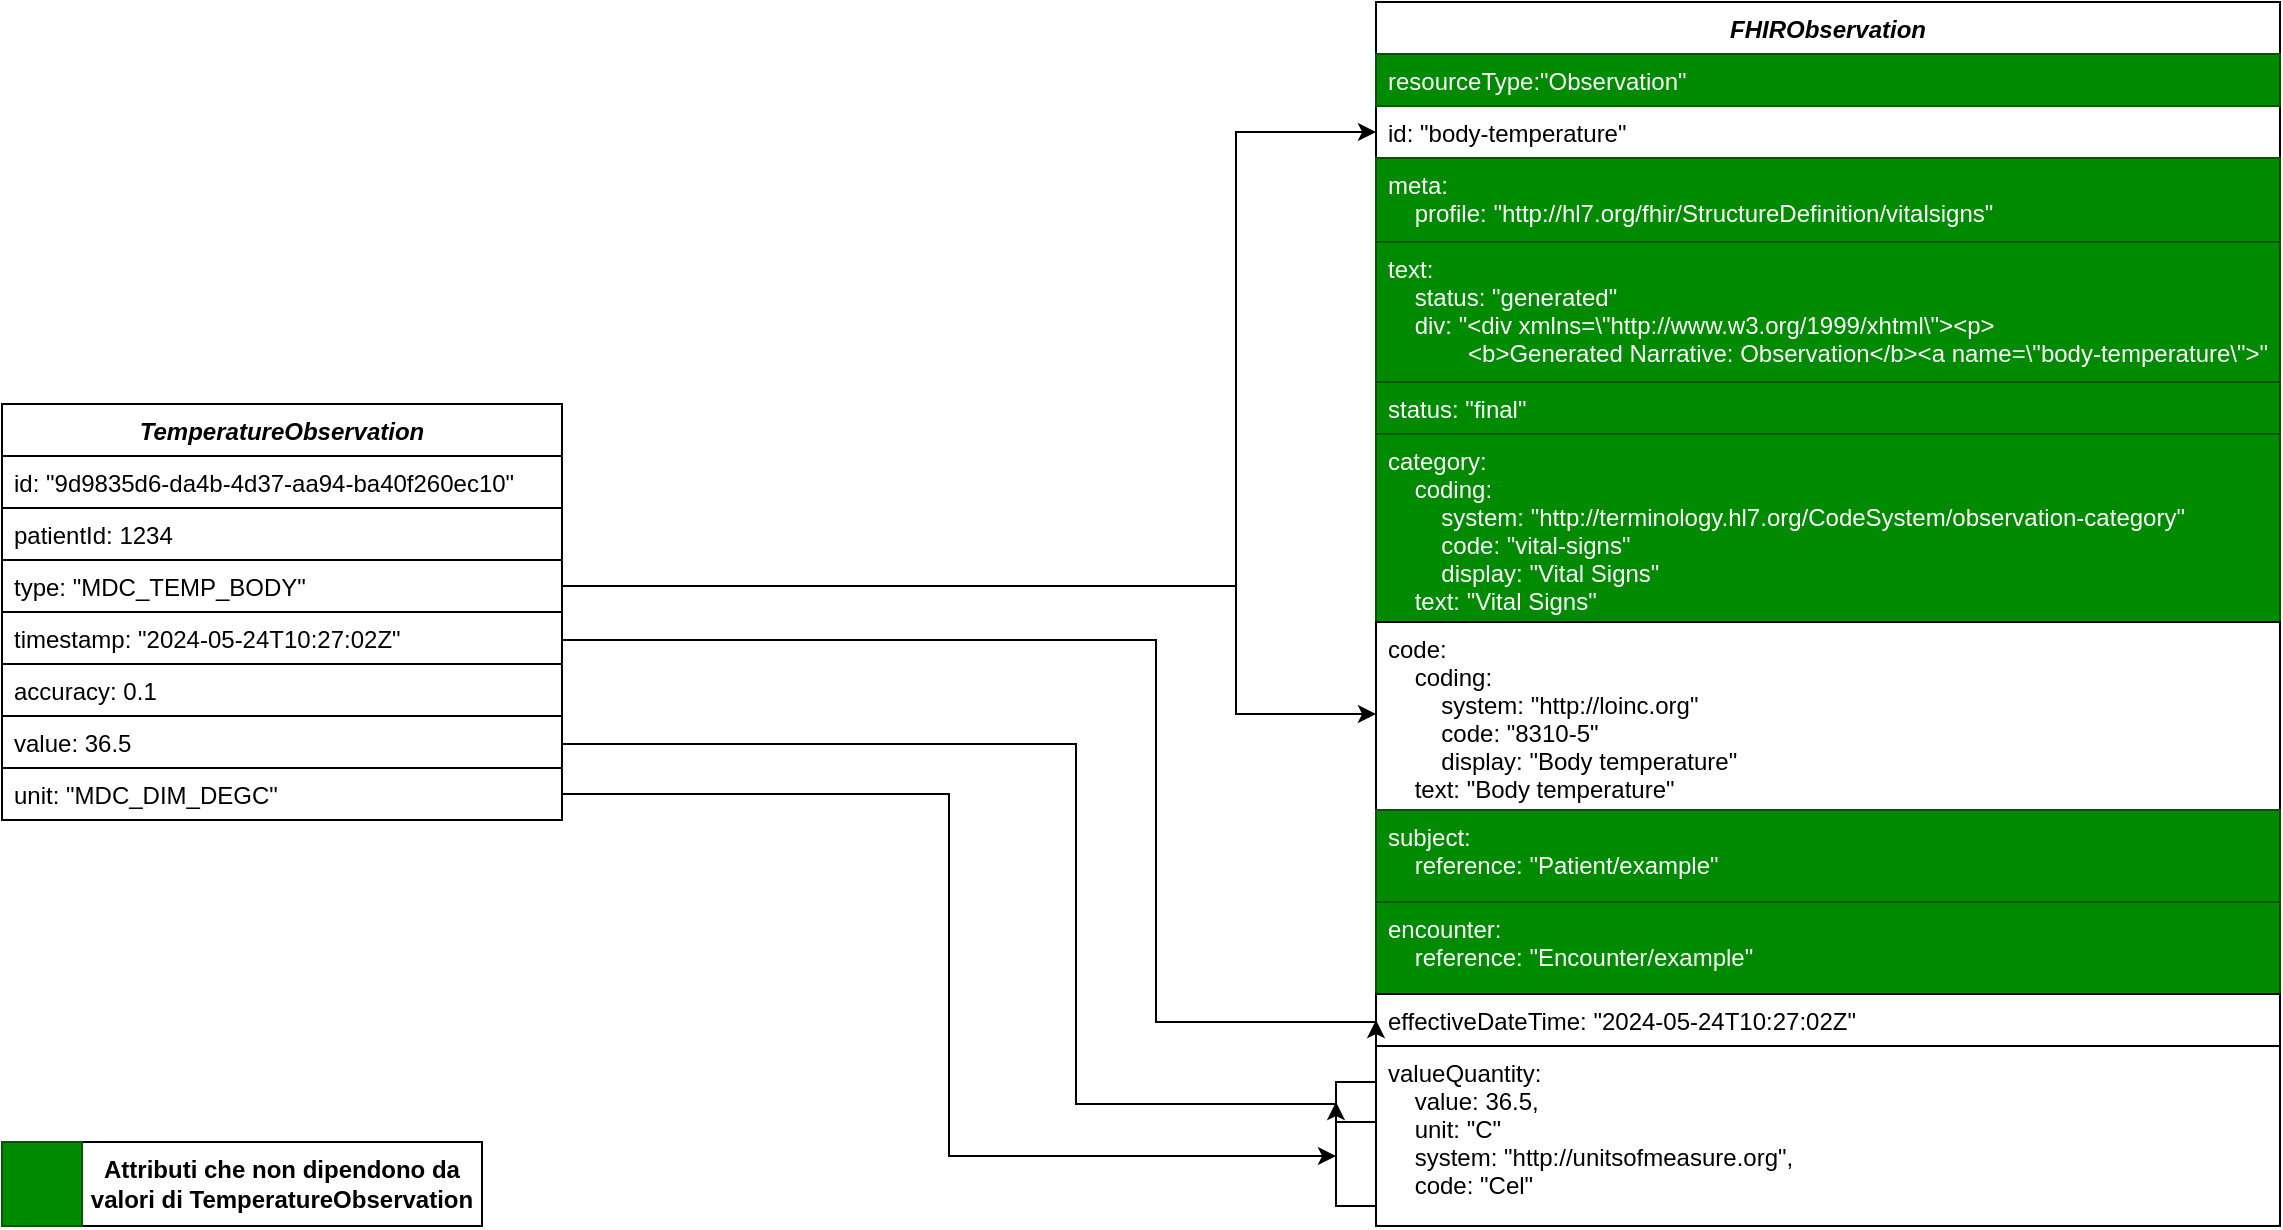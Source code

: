 <mxfile version="24.6.4" type="device">
  <diagram id="C5RBs43oDa-KdzZeNtuy" name="Page-1">
    <mxGraphModel dx="1262" dy="621" grid="1" gridSize="10" guides="1" tooltips="1" connect="1" arrows="1" fold="1" page="1" pageScale="1" pageWidth="1169" pageHeight="827" math="0" shadow="0">
      <root>
        <mxCell id="WIyWlLk6GJQsqaUBKTNV-0" />
        <mxCell id="WIyWlLk6GJQsqaUBKTNV-1" parent="WIyWlLk6GJQsqaUBKTNV-0" />
        <mxCell id="zkfFHV4jXpPFQw0GAbJ--0" value="TemperatureObservation" style="swimlane;fontStyle=3;align=center;verticalAlign=top;childLayout=stackLayout;horizontal=1;startSize=26;horizontalStack=0;resizeParent=1;resizeLast=0;collapsible=1;marginBottom=0;rounded=0;shadow=0;strokeWidth=1;" parent="WIyWlLk6GJQsqaUBKTNV-1" vertex="1">
          <mxGeometry x="23" y="309" width="280" height="208" as="geometry">
            <mxRectangle x="230" y="140" width="160" height="26" as="alternateBounds" />
          </mxGeometry>
        </mxCell>
        <mxCell id="zkfFHV4jXpPFQw0GAbJ--1" value="id: &quot;9d9835d6-da4b-4d37-aa94-ba40f260ec10&quot;" style="text;align=left;verticalAlign=top;spacingLeft=4;spacingRight=4;overflow=hidden;rotatable=0;points=[[0,0.5],[1,0.5]];portConstraint=eastwest;fontStyle=0;strokeColor=default;" parent="zkfFHV4jXpPFQw0GAbJ--0" vertex="1">
          <mxGeometry y="26" width="280" height="26" as="geometry" />
        </mxCell>
        <mxCell id="zkfFHV4jXpPFQw0GAbJ--2" value="patientId: 1234" style="text;align=left;verticalAlign=top;spacingLeft=4;spacingRight=4;overflow=hidden;rotatable=0;points=[[0,0.5],[1,0.5]];portConstraint=eastwest;rounded=0;shadow=0;html=0;strokeColor=default;" parent="zkfFHV4jXpPFQw0GAbJ--0" vertex="1">
          <mxGeometry y="52" width="280" height="26" as="geometry" />
        </mxCell>
        <mxCell id="w_fXjKuLUO-arvW-Wsrm-0" value="type: &quot;MDC_TEMP_BODY&quot;" style="text;align=left;verticalAlign=top;spacingLeft=4;spacingRight=4;overflow=hidden;rotatable=0;points=[[0,0.5],[1,0.5]];portConstraint=eastwest;strokeColor=default;" parent="zkfFHV4jXpPFQw0GAbJ--0" vertex="1">
          <mxGeometry y="78" width="280" height="26" as="geometry" />
        </mxCell>
        <mxCell id="zkfFHV4jXpPFQw0GAbJ--3" value="timestamp: &quot;2024-05-24T10:27:02Z&quot;" style="text;align=left;verticalAlign=top;spacingLeft=4;spacingRight=4;overflow=hidden;rotatable=0;points=[[0,0.5],[1,0.5]];portConstraint=eastwest;rounded=0;shadow=0;html=0;strokeColor=default;" parent="zkfFHV4jXpPFQw0GAbJ--0" vertex="1">
          <mxGeometry y="104" width="280" height="26" as="geometry" />
        </mxCell>
        <mxCell id="w_fXjKuLUO-arvW-Wsrm-1" value="accuracy: 0.1" style="text;align=left;verticalAlign=top;spacingLeft=4;spacingRight=4;overflow=hidden;rotatable=0;points=[[0,0.5],[1,0.5]];portConstraint=eastwest;strokeColor=default;" parent="zkfFHV4jXpPFQw0GAbJ--0" vertex="1">
          <mxGeometry y="130" width="280" height="26" as="geometry" />
        </mxCell>
        <mxCell id="w_fXjKuLUO-arvW-Wsrm-2" value="value: 36.5" style="text;align=left;verticalAlign=top;spacingLeft=4;spacingRight=4;overflow=hidden;rotatable=0;points=[[0,0.5],[1,0.5]];portConstraint=eastwest;strokeColor=default;" parent="zkfFHV4jXpPFQw0GAbJ--0" vertex="1">
          <mxGeometry y="156" width="280" height="26" as="geometry" />
        </mxCell>
        <mxCell id="w_fXjKuLUO-arvW-Wsrm-3" value="unit: &quot;MDC_DIM_DEGC&quot;" style="text;align=left;verticalAlign=top;spacingLeft=4;spacingRight=4;overflow=hidden;rotatable=0;points=[[0,0.5],[1,0.5]];portConstraint=eastwest;" parent="zkfFHV4jXpPFQw0GAbJ--0" vertex="1">
          <mxGeometry y="182" width="280" height="26" as="geometry" />
        </mxCell>
        <mxCell id="zkfFHV4jXpPFQw0GAbJ--17" value="FHIRObservation" style="swimlane;fontStyle=3;align=center;verticalAlign=top;childLayout=stackLayout;horizontal=1;startSize=26;horizontalStack=0;resizeParent=1;resizeLast=0;collapsible=1;marginBottom=0;rounded=0;shadow=0;strokeWidth=1;" parent="WIyWlLk6GJQsqaUBKTNV-1" vertex="1">
          <mxGeometry x="710" y="108" width="452" height="612" as="geometry">
            <mxRectangle x="550" y="140" width="160" height="26" as="alternateBounds" />
          </mxGeometry>
        </mxCell>
        <mxCell id="zkfFHV4jXpPFQw0GAbJ--18" value="resourceType:&quot;Observation&quot;" style="text;align=left;verticalAlign=top;spacingLeft=4;spacingRight=4;overflow=hidden;rotatable=0;points=[[0,0.5],[1,0.5]];portConstraint=eastwest;fillColor=#008a00;fontColor=#ffffff;strokeColor=#005700;" parent="zkfFHV4jXpPFQw0GAbJ--17" vertex="1">
          <mxGeometry y="26" width="452" height="26" as="geometry" />
        </mxCell>
        <mxCell id="zkfFHV4jXpPFQw0GAbJ--19" value="id: &quot;body-temperature&quot;" style="text;align=left;verticalAlign=top;spacingLeft=4;spacingRight=4;overflow=hidden;rotatable=0;points=[[0,0.5],[1,0.5]];portConstraint=eastwest;rounded=0;shadow=0;html=0;" parent="zkfFHV4jXpPFQw0GAbJ--17" vertex="1">
          <mxGeometry y="52" width="452" height="26" as="geometry" />
        </mxCell>
        <mxCell id="zkfFHV4jXpPFQw0GAbJ--20" value="meta:&#xa;    profile: &quot;http://hl7.org/fhir/StructureDefinition/vitalsigns&quot;" style="text;align=left;verticalAlign=top;spacingLeft=4;spacingRight=4;overflow=hidden;rotatable=0;points=[[0,0.5],[1,0.5]];portConstraint=eastwest;rounded=0;shadow=0;html=0;strokeColor=#005700;fillColor=#008a00;fontColor=#ffffff;" parent="zkfFHV4jXpPFQw0GAbJ--17" vertex="1">
          <mxGeometry y="78" width="452" height="42" as="geometry" />
        </mxCell>
        <mxCell id="w_fXjKuLUO-arvW-Wsrm-4" value="text:&#xa;    status: &quot;generated&quot;&#xa;    div: &quot;&lt;div xmlns=\&quot;http://www.w3.org/1999/xhtml\&quot;&gt;&lt;p&gt;&#xa;            &lt;b&gt;Generated Narrative: Observation&lt;/b&gt;&lt;a name=\&quot;body-temperature\&quot;&gt;&quot;" style="text;align=left;verticalAlign=top;spacingLeft=4;spacingRight=4;overflow=hidden;rotatable=0;points=[[0,0.5],[1,0.5]];portConstraint=eastwest;rounded=0;shadow=0;html=0;strokeColor=#005700;fillColor=#008a00;fontColor=#ffffff;" parent="zkfFHV4jXpPFQw0GAbJ--17" vertex="1">
          <mxGeometry y="120" width="452" height="70" as="geometry" />
        </mxCell>
        <mxCell id="zkfFHV4jXpPFQw0GAbJ--21" value="status: &quot;final&quot;" style="text;align=left;verticalAlign=top;spacingLeft=4;spacingRight=4;overflow=hidden;rotatable=0;points=[[0,0.5],[1,0.5]];portConstraint=eastwest;rounded=0;shadow=0;html=0;fillColor=#008a00;fontColor=#ffffff;strokeColor=#005700;" parent="zkfFHV4jXpPFQw0GAbJ--17" vertex="1">
          <mxGeometry y="190" width="452" height="26" as="geometry" />
        </mxCell>
        <mxCell id="2G26C5Hq9Bf51tYin9sz-0" value="category: &#xa;    coding:&#xa;        system: &quot;http://terminology.hl7.org/CodeSystem/observation-category&quot;&#xa;        code: &quot;vital-signs&quot;&#xa;        display: &quot;Vital Signs&quot;&#xa;    text: &quot;Vital Signs&quot;       &#xa;" style="text;align=left;verticalAlign=top;spacingLeft=4;spacingRight=4;overflow=hidden;rotatable=0;points=[[0,0.5],[1,0.5]];portConstraint=eastwest;rounded=0;shadow=0;html=0;strokeColor=#005700;fillColor=#008a00;fontColor=#ffffff;" vertex="1" parent="zkfFHV4jXpPFQw0GAbJ--17">
          <mxGeometry y="216" width="452" height="94" as="geometry" />
        </mxCell>
        <mxCell id="w_fXjKuLUO-arvW-Wsrm-5" value="code:&#xa;    coding:&#xa;        system: &quot;http://loinc.org&quot;&#xa;        code: &quot;8310-5&quot;&#xa;        display: &quot;Body temperature&quot;      &#xa;    text: &quot;Body temperature&quot;" style="text;align=left;verticalAlign=top;spacingLeft=4;spacingRight=4;overflow=hidden;rotatable=0;points=[[0,0.5],[1,0.5]];portConstraint=eastwest;rounded=0;shadow=0;html=0;strokeColor=default;" parent="zkfFHV4jXpPFQw0GAbJ--17" vertex="1">
          <mxGeometry y="310" width="452" height="94" as="geometry" />
        </mxCell>
        <mxCell id="zkfFHV4jXpPFQw0GAbJ--24" value="subject: &#xa;    reference: &quot;Patient/example&quot;        " style="text;align=left;verticalAlign=top;spacingLeft=4;spacingRight=4;overflow=hidden;rotatable=0;points=[[0,0.5],[1,0.5]];portConstraint=eastwest;strokeColor=#005700;fillColor=#008a00;fontColor=#ffffff;" parent="zkfFHV4jXpPFQw0GAbJ--17" vertex="1">
          <mxGeometry y="404" width="452" height="46" as="geometry" />
        </mxCell>
        <mxCell id="w_fXjKuLUO-arvW-Wsrm-6" value="encounter: &#xa;    reference: &quot;Encounter/example&quot;        " style="text;align=left;verticalAlign=top;spacingLeft=4;spacingRight=4;overflow=hidden;rotatable=0;points=[[0,0.5],[1,0.5]];portConstraint=eastwest;strokeColor=#005700;fillColor=#008a00;fontColor=#ffffff;" parent="zkfFHV4jXpPFQw0GAbJ--17" vertex="1">
          <mxGeometry y="450" width="452" height="46" as="geometry" />
        </mxCell>
        <mxCell id="zkfFHV4jXpPFQw0GAbJ--25" value="effectiveDateTime: &quot;2024-05-24T10:27:02Z&quot;" style="text;align=left;verticalAlign=top;spacingLeft=4;spacingRight=4;overflow=hidden;rotatable=0;points=[[0,0.5],[1,0.5]];portConstraint=eastwest;strokeColor=default;" parent="zkfFHV4jXpPFQw0GAbJ--17" vertex="1">
          <mxGeometry y="496" width="452" height="26" as="geometry" />
        </mxCell>
        <mxCell id="w_fXjKuLUO-arvW-Wsrm-7" value="valueQuantity: &#xa;    value: 36.5,&#xa;    unit: &quot;C&quot;&#xa;    system: &quot;http://unitsofmeasure.org&quot;,&#xa;    code: &quot;Cel&quot;" style="text;align=left;verticalAlign=top;spacingLeft=4;spacingRight=4;overflow=hidden;rotatable=0;points=[[0,0.5],[1,0.5]];portConstraint=eastwest;" parent="zkfFHV4jXpPFQw0GAbJ--17" vertex="1">
          <mxGeometry y="522" width="452" height="88" as="geometry" />
        </mxCell>
        <mxCell id="w_fXjKuLUO-arvW-Wsrm-8" value="" style="whiteSpace=wrap;html=1;" parent="WIyWlLk6GJQsqaUBKTNV-1" vertex="1">
          <mxGeometry x="690" y="660" width="20" height="50" as="geometry" />
        </mxCell>
        <mxCell id="w_fXjKuLUO-arvW-Wsrm-10" style="edgeStyle=orthogonalEdgeStyle;rounded=0;orthogonalLoop=1;jettySize=auto;html=1;entryX=0;entryY=0.5;entryDx=0;entryDy=0;" parent="WIyWlLk6GJQsqaUBKTNV-1" source="w_fXjKuLUO-arvW-Wsrm-3" target="w_fXjKuLUO-arvW-Wsrm-8" edge="1">
          <mxGeometry relative="1" as="geometry" />
        </mxCell>
        <mxCell id="w_fXjKuLUO-arvW-Wsrm-11" value="" style="whiteSpace=wrap;html=1;" parent="WIyWlLk6GJQsqaUBKTNV-1" vertex="1">
          <mxGeometry x="690" y="648" width="20" height="20" as="geometry" />
        </mxCell>
        <mxCell id="w_fXjKuLUO-arvW-Wsrm-12" style="edgeStyle=orthogonalEdgeStyle;rounded=0;orthogonalLoop=1;jettySize=auto;html=1;exitX=1;exitY=0.5;exitDx=0;exitDy=0;entryX=0;entryY=0.5;entryDx=0;entryDy=0;" parent="WIyWlLk6GJQsqaUBKTNV-1" source="w_fXjKuLUO-arvW-Wsrm-2" target="w_fXjKuLUO-arvW-Wsrm-11" edge="1">
          <mxGeometry relative="1" as="geometry">
            <Array as="points">
              <mxPoint x="560" y="479" />
              <mxPoint x="560" y="659" />
              <mxPoint x="690" y="659" />
            </Array>
          </mxGeometry>
        </mxCell>
        <mxCell id="w_fXjKuLUO-arvW-Wsrm-13" style="edgeStyle=orthogonalEdgeStyle;rounded=0;orthogonalLoop=1;jettySize=auto;html=1;entryX=0;entryY=0.5;entryDx=0;entryDy=0;" parent="WIyWlLk6GJQsqaUBKTNV-1" source="zkfFHV4jXpPFQw0GAbJ--3" target="zkfFHV4jXpPFQw0GAbJ--25" edge="1">
          <mxGeometry relative="1" as="geometry">
            <Array as="points">
              <mxPoint x="600" y="427" />
              <mxPoint x="600" y="618" />
              <mxPoint x="710" y="618" />
            </Array>
          </mxGeometry>
        </mxCell>
        <mxCell id="w_fXjKuLUO-arvW-Wsrm-14" style="edgeStyle=orthogonalEdgeStyle;rounded=0;orthogonalLoop=1;jettySize=auto;html=1;entryX=0;entryY=0.5;entryDx=0;entryDy=0;exitX=1;exitY=0.5;exitDx=0;exitDy=0;" parent="WIyWlLk6GJQsqaUBKTNV-1" source="w_fXjKuLUO-arvW-Wsrm-0" edge="1">
          <mxGeometry relative="1" as="geometry">
            <Array as="points">
              <mxPoint x="640" y="400" />
              <mxPoint x="640" y="464" />
            </Array>
            <mxPoint x="333" y="400" as="sourcePoint" />
            <mxPoint x="710" y="464.0" as="targetPoint" />
          </mxGeometry>
        </mxCell>
        <mxCell id="w_fXjKuLUO-arvW-Wsrm-16" value="Attributi che non dipendono da valori di TemperatureObservation" style="text;strokeColor=default;align=center;fillColor=none;html=1;verticalAlign=middle;whiteSpace=wrap;rounded=0;fontStyle=1" parent="WIyWlLk6GJQsqaUBKTNV-1" vertex="1">
          <mxGeometry x="63" y="678" width="200" height="42" as="geometry" />
        </mxCell>
        <mxCell id="w_fXjKuLUO-arvW-Wsrm-17" value="" style="whiteSpace=wrap;html=1;fillColor=#008a00;fontColor=#ffffff;strokeColor=#005700;" parent="WIyWlLk6GJQsqaUBKTNV-1" vertex="1">
          <mxGeometry x="23" y="678" width="40" height="42" as="geometry" />
        </mxCell>
        <mxCell id="2G26C5Hq9Bf51tYin9sz-1" style="edgeStyle=orthogonalEdgeStyle;rounded=0;orthogonalLoop=1;jettySize=auto;html=1;entryX=0;entryY=0.5;entryDx=0;entryDy=0;" edge="1" parent="WIyWlLk6GJQsqaUBKTNV-1" source="w_fXjKuLUO-arvW-Wsrm-0" target="zkfFHV4jXpPFQw0GAbJ--19">
          <mxGeometry relative="1" as="geometry">
            <Array as="points">
              <mxPoint x="640" y="400" />
              <mxPoint x="640" y="173" />
            </Array>
          </mxGeometry>
        </mxCell>
      </root>
    </mxGraphModel>
  </diagram>
</mxfile>
